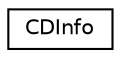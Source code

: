 digraph "Graphical Class Hierarchy"
{
 // LATEX_PDF_SIZE
  edge [fontname="Helvetica",fontsize="10",labelfontname="Helvetica",labelfontsize="10"];
  node [fontname="Helvetica",fontsize="10",shape=record];
  rankdir="LR";
  Node0 [label="CDInfo",height=0.2,width=0.4,color="black", fillcolor="white", style="filled",URL="$structCDInfo.html",tooltip=" "];
}
